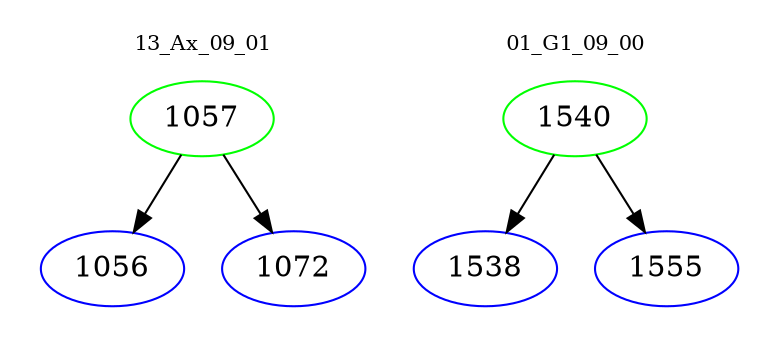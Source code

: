 digraph{
subgraph cluster_0 {
color = white
label = "13_Ax_09_01";
fontsize=10;
T0_1057 [label="1057", color="green"]
T0_1057 -> T0_1056 [color="black"]
T0_1056 [label="1056", color="blue"]
T0_1057 -> T0_1072 [color="black"]
T0_1072 [label="1072", color="blue"]
}
subgraph cluster_1 {
color = white
label = "01_G1_09_00";
fontsize=10;
T1_1540 [label="1540", color="green"]
T1_1540 -> T1_1538 [color="black"]
T1_1538 [label="1538", color="blue"]
T1_1540 -> T1_1555 [color="black"]
T1_1555 [label="1555", color="blue"]
}
}
